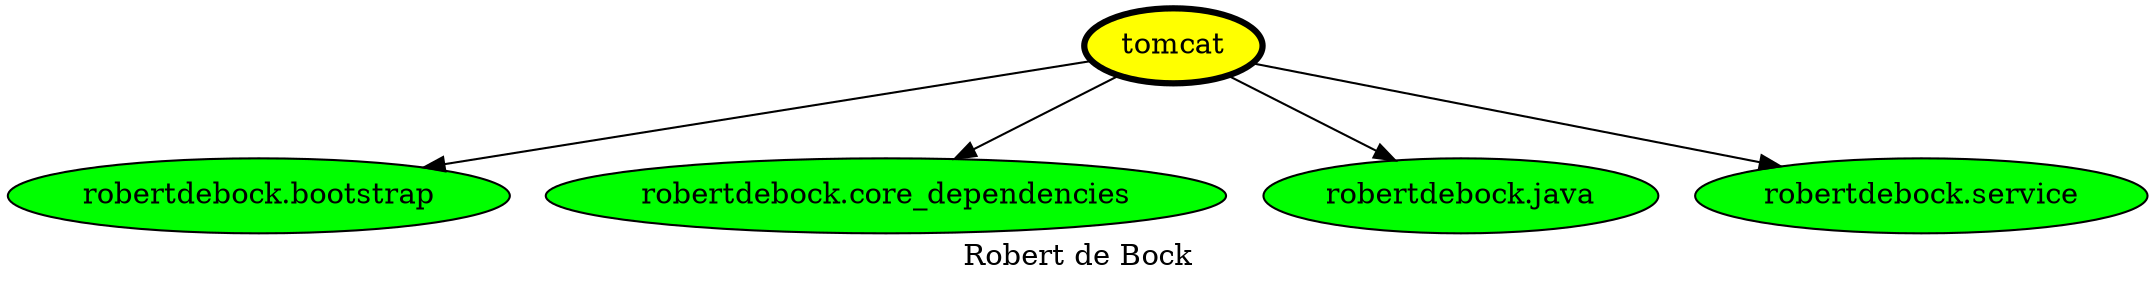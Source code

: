 digraph PhiloDilemma {
  label = "Robert de Bock" ;
  overlap=false
  {
    "tomcat" [fillcolor=yellow style=filled penwidth=3]
    "robertdebock.bootstrap" [fillcolor=green style=filled]
    "robertdebock.core_dependencies" [fillcolor=green style=filled]
    "robertdebock.java" [fillcolor=green style=filled]
    "robertdebock.service" [fillcolor=green style=filled]
  }
  "tomcat" -> "robertdebock.bootstrap"
  "tomcat" -> "robertdebock.core_dependencies"
  "tomcat" -> "robertdebock.java"
  "tomcat" -> "robertdebock.service"
}
